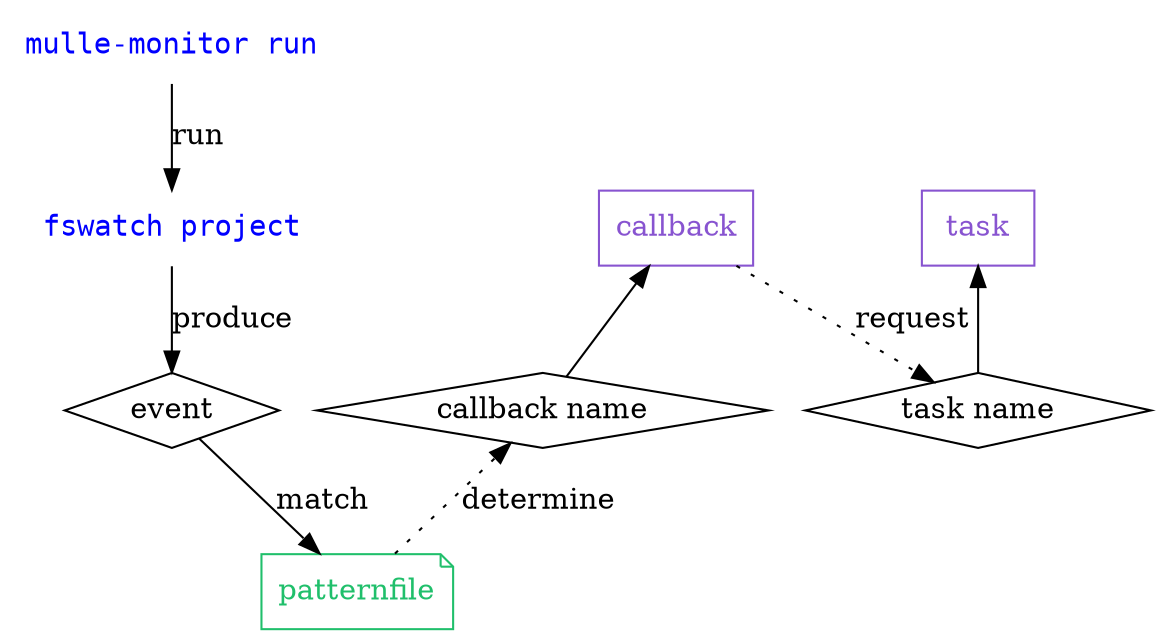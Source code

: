 digraph G {
    graph [rankdir = TD];

    { rank="same"; "mulle-monitor run" }
    { rank="same"; "event", "task name", "callback name" }
    { rank="same"; "fswatch project", "callback", "task" }
    { rank="same"; "patternfile" }

    "mulle-monitor run"   [ shape="none", fontcolor="blue", fontname="monospace"]
    "fswatch project"     [ shape="none", fontcolor="blue", fontname="monospace"]

    "mulle-monitor run" -> "fswatch project" [ label="run" ]
    "fswatch project"   -> event             [ label="produce" ]
    event -> "patternfile"                 [ label="match" ]
    "callback name" -> "callback"        [ label="" ]
    "task name"  -> "task"               [ label="" ]
    patternfile -> "callback name"       [ label="determine", style="dotted"]
    callback -> "task name"              [ label="request", style="dotted" ]

    event [ shape="diamond"]
    "callback name" [ shape="diamond"]
    "task name" [ shape="diamond"]
    patternfile [ shape="note", color="#20bf6b", fontcolor="#20bf6b" ]
    callback [ shape="record", color="#8854d0", fontcolor="#8854d0" ]
    task [ shape="record", color="#8854d0", fontcolor="#8854d0"]
}
